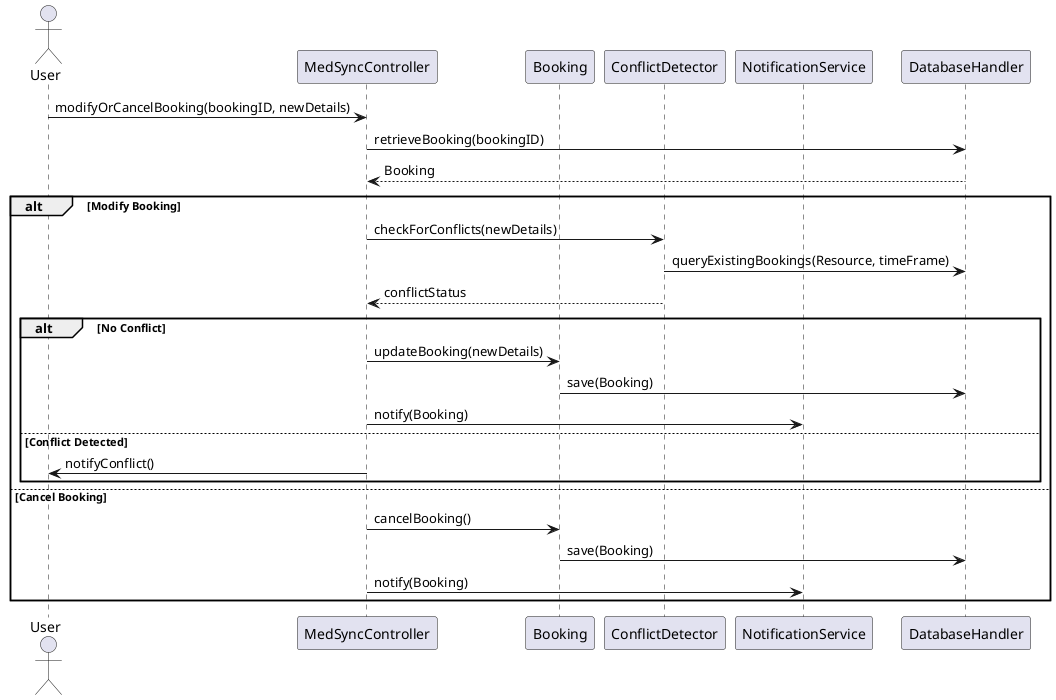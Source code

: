 @startuml ModifyCancelScheduleSequenceDiagram

actor User
participant MedSyncController
participant Booking
participant ConflictDetector
participant NotificationService
participant DatabaseHandler

User -> MedSyncController : modifyOrCancelBooking(bookingID, newDetails)
MedSyncController -> DatabaseHandler : retrieveBooking(bookingID)
DatabaseHandler --> MedSyncController : Booking

alt Modify Booking
  MedSyncController -> ConflictDetector : checkForConflicts(newDetails)
  ConflictDetector -> DatabaseHandler : queryExistingBookings(Resource, timeFrame)
  ConflictDetector --> MedSyncController : conflictStatus

  alt No Conflict
    MedSyncController -> Booking : updateBooking(newDetails)
    Booking -> DatabaseHandler : save(Booking)
    MedSyncController -> NotificationService : notify(Booking)
  else Conflict Detected
    MedSyncController -> User : notifyConflict()
  end
else Cancel Booking
  MedSyncController -> Booking : cancelBooking()
  Booking -> DatabaseHandler : save(Booking)
  MedSyncController -> NotificationService : notify(Booking)
end

@enduml
